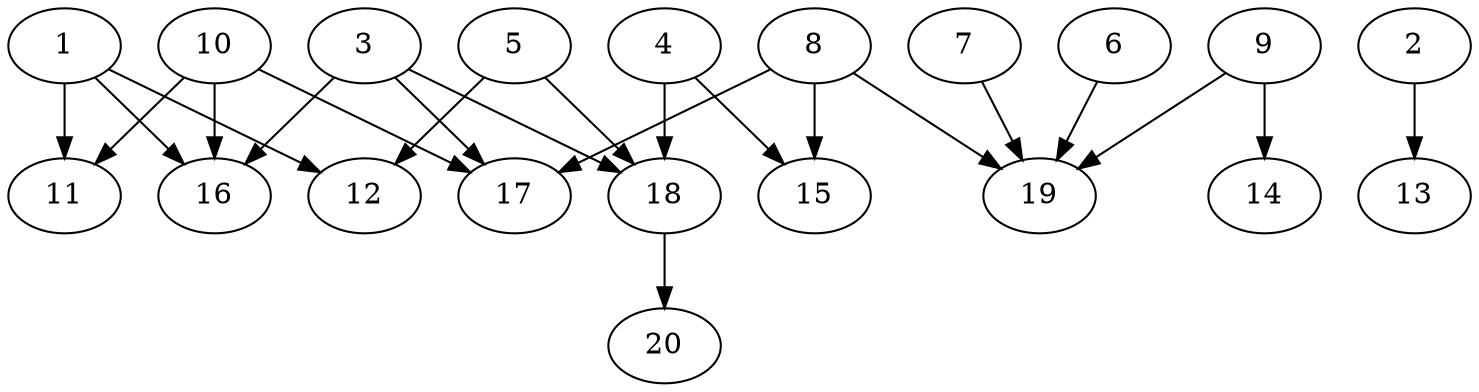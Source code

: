 // DAG automatically generated by daggen at Sat Jul 27 15:38:39 2019
// ./daggen --dot -n 20 --ccr 0.5 --fat 0.7 --regular 0.5 --density 0.4 --mindata 5242880 --maxdata 52428800 
digraph G {
  1 [size="90595328", alpha="0.15", expect_size="45297664"] 
  1 -> 11 [size ="45297664"]
  1 -> 12 [size ="45297664"]
  1 -> 16 [size ="45297664"]
  2 [size="25442304", alpha="0.01", expect_size="12721152"] 
  2 -> 13 [size ="12721152"]
  3 [size="93206528", alpha="0.06", expect_size="46603264"] 
  3 -> 16 [size ="46603264"]
  3 -> 17 [size ="46603264"]
  3 -> 18 [size ="46603264"]
  4 [size="22347776", alpha="0.17", expect_size="11173888"] 
  4 -> 15 [size ="11173888"]
  4 -> 18 [size ="11173888"]
  5 [size="81819648", alpha="0.19", expect_size="40909824"] 
  5 -> 12 [size ="40909824"]
  5 -> 18 [size ="40909824"]
  6 [size="44945408", alpha="0.05", expect_size="22472704"] 
  6 -> 19 [size ="22472704"]
  7 [size="72327168", alpha="0.00", expect_size="36163584"] 
  7 -> 19 [size ="36163584"]
  8 [size="54421504", alpha="0.10", expect_size="27210752"] 
  8 -> 15 [size ="27210752"]
  8 -> 17 [size ="27210752"]
  8 -> 19 [size ="27210752"]
  9 [size="28602368", alpha="0.01", expect_size="14301184"] 
  9 -> 14 [size ="14301184"]
  9 -> 19 [size ="14301184"]
  10 [size="80947200", alpha="0.16", expect_size="40473600"] 
  10 -> 11 [size ="40473600"]
  10 -> 16 [size ="40473600"]
  10 -> 17 [size ="40473600"]
  11 [size="37666816", alpha="0.03", expect_size="18833408"] 
  12 [size="16379904", alpha="0.19", expect_size="8189952"] 
  13 [size="19529728", alpha="0.01", expect_size="9764864"] 
  14 [size="49506304", alpha="0.07", expect_size="24753152"] 
  15 [size="35645440", alpha="0.15", expect_size="17822720"] 
  16 [size="32401408", alpha="0.09", expect_size="16200704"] 
  17 [size="57200640", alpha="0.14", expect_size="28600320"] 
  18 [size="58036224", alpha="0.12", expect_size="29018112"] 
  18 -> 20 [size ="29018112"]
  19 [size="11157504", alpha="0.13", expect_size="5578752"] 
  20 [size="15833088", alpha="0.09", expect_size="7916544"] 
}
